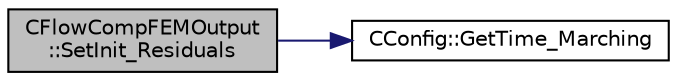 digraph "CFlowCompFEMOutput::SetInit_Residuals"
{
 // LATEX_PDF_SIZE
  edge [fontname="Helvetica",fontsize="10",labelfontname="Helvetica",labelfontsize="10"];
  node [fontname="Helvetica",fontsize="10",shape=record];
  rankdir="LR";
  Node1 [label="CFlowCompFEMOutput\l::SetInit_Residuals",height=0.2,width=0.4,color="black", fillcolor="grey75", style="filled", fontcolor="black",tooltip="Check whether the base values for relative residuals should be initialized."];
  Node1 -> Node2 [color="midnightblue",fontsize="10",style="solid",fontname="Helvetica"];
  Node2 [label="CConfig::GetTime_Marching",height=0.2,width=0.4,color="black", fillcolor="white", style="filled",URL="$classCConfig.html#ac47e04d76ce865893a94dcedd3c9b6a5",tooltip="Provides information about the time integration, and change the write in the output files information..."];
}
